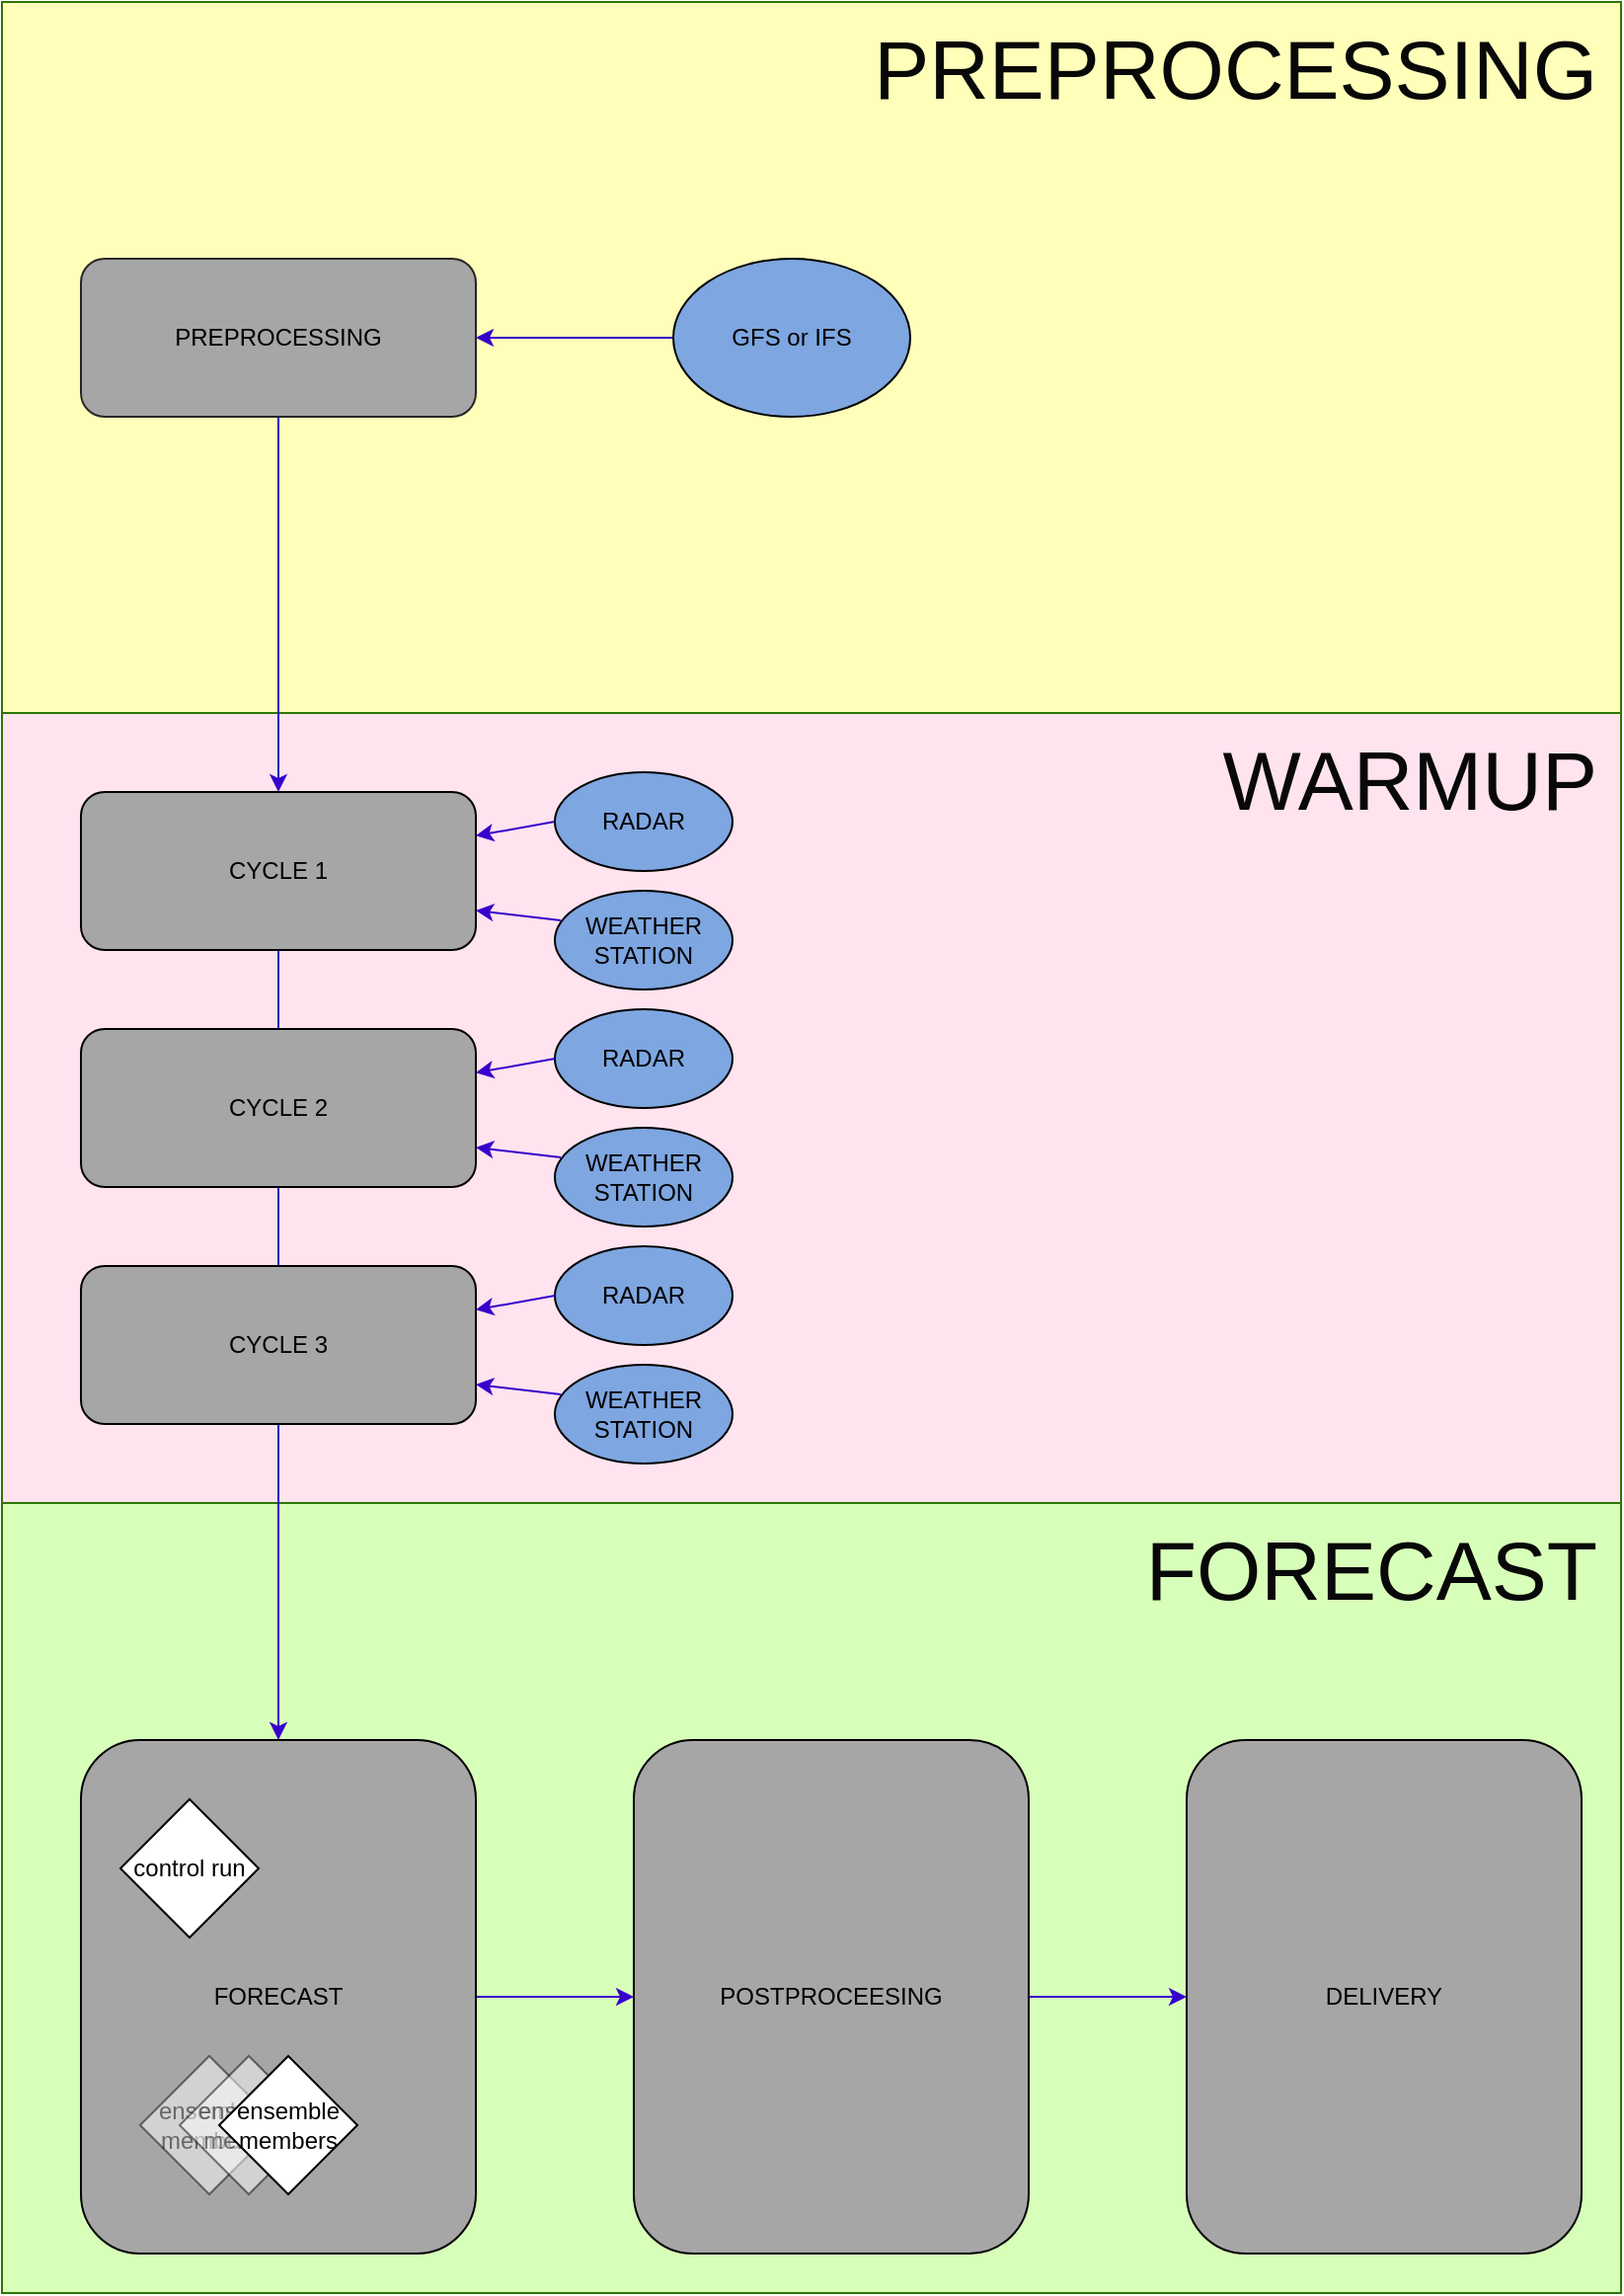 <mxfile version="23.0.2" type="device">
  <diagram id="C5RBs43oDa-KdzZeNtuy" name="Page-1">
    <mxGraphModel dx="2074" dy="769" grid="1" gridSize="10" guides="1" tooltips="1" connect="1" arrows="1" fold="1" page="1" pageScale="1" pageWidth="827" pageHeight="1169" math="0" shadow="0">
      <root>
        <mxCell id="WIyWlLk6GJQsqaUBKTNV-0" />
        <mxCell id="WIyWlLk6GJQsqaUBKTNV-1" parent="WIyWlLk6GJQsqaUBKTNV-0" />
        <mxCell id="-Y4NL7N33n5HOlIcbGTQ-38" value="" style="rounded=0;whiteSpace=wrap;html=1;fillColor=#FFFFBA;fontColor=#ffffff;strokeColor=#2D7600;" parent="WIyWlLk6GJQsqaUBKTNV-1" vertex="1">
          <mxGeometry width="820" height="360" as="geometry" />
        </mxCell>
        <mxCell id="-Y4NL7N33n5HOlIcbGTQ-37" value="" style="rounded=0;whiteSpace=wrap;html=1;fillColor=#FFE3EF;fontColor=#ffffff;strokeColor=#2D7600;" parent="WIyWlLk6GJQsqaUBKTNV-1" vertex="1">
          <mxGeometry y="360" width="820" height="400" as="geometry" />
        </mxCell>
        <mxCell id="-Y4NL7N33n5HOlIcbGTQ-36" value="" style="rounded=0;whiteSpace=wrap;html=1;fillColor=#D8FFBA;fontColor=#ffffff;strokeColor=#2D7600;" parent="WIyWlLk6GJQsqaUBKTNV-1" vertex="1">
          <mxGeometry y="760" width="820" height="400" as="geometry" />
        </mxCell>
        <mxCell id="-Y4NL7N33n5HOlIcbGTQ-1" value="" style="edgeStyle=orthogonalEdgeStyle;rounded=0;orthogonalLoop=1;jettySize=auto;html=1;fillColor=#6a00ff;strokeColor=#3700CC;" parent="WIyWlLk6GJQsqaUBKTNV-1" source="WIyWlLk6GJQsqaUBKTNV-3" target="-Y4NL7N33n5HOlIcbGTQ-0" edge="1">
          <mxGeometry relative="1" as="geometry" />
        </mxCell>
        <mxCell id="WIyWlLk6GJQsqaUBKTNV-3" value="PREPROCESSING" style="rounded=1;whiteSpace=wrap;html=1;fontSize=12;glass=0;strokeWidth=1;shadow=0;strokeColor=#262626;fillColor=#A6A6A6;" parent="WIyWlLk6GJQsqaUBKTNV-1" vertex="1">
          <mxGeometry x="40" y="130" width="200" height="80" as="geometry" />
        </mxCell>
        <mxCell id="-Y4NL7N33n5HOlIcbGTQ-3" value="" style="edgeStyle=orthogonalEdgeStyle;rounded=0;orthogonalLoop=1;jettySize=auto;html=1;fillColor=#6a00ff;strokeColor=#3700CC;" parent="WIyWlLk6GJQsqaUBKTNV-1" source="-Y4NL7N33n5HOlIcbGTQ-0" target="-Y4NL7N33n5HOlIcbGTQ-2" edge="1">
          <mxGeometry relative="1" as="geometry" />
        </mxCell>
        <mxCell id="-Y4NL7N33n5HOlIcbGTQ-0" value="CYCLE 1" style="rounded=1;whiteSpace=wrap;html=1;fontSize=12;glass=0;strokeWidth=1;shadow=0;fillColor=#A6A6A6;" parent="WIyWlLk6GJQsqaUBKTNV-1" vertex="1">
          <mxGeometry x="40" y="400" width="200" height="80" as="geometry" />
        </mxCell>
        <mxCell id="-Y4NL7N33n5HOlIcbGTQ-10" value="" style="rounded=0;orthogonalLoop=1;jettySize=auto;html=1;fillColor=#6a00ff;strokeColor=#3700CC;" parent="WIyWlLk6GJQsqaUBKTNV-1" source="-Y4NL7N33n5HOlIcbGTQ-2" target="-Y4NL7N33n5HOlIcbGTQ-9" edge="1">
          <mxGeometry relative="1" as="geometry" />
        </mxCell>
        <mxCell id="-Y4NL7N33n5HOlIcbGTQ-9" value="POSTPROCEESING" style="rounded=1;whiteSpace=wrap;html=1;fontSize=12;glass=0;strokeWidth=1;shadow=0;fillColor=#A6A6A6;" parent="WIyWlLk6GJQsqaUBKTNV-1" vertex="1">
          <mxGeometry x="320" y="880" width="200" height="260" as="geometry" />
        </mxCell>
        <mxCell id="-Y4NL7N33n5HOlIcbGTQ-14" value="" style="rounded=0;orthogonalLoop=1;jettySize=auto;html=1;entryX=0;entryY=0.5;entryDx=0;entryDy=0;exitX=1;exitY=0.5;exitDx=0;exitDy=0;fillColor=#6a00ff;strokeColor=#3700CC;" parent="WIyWlLk6GJQsqaUBKTNV-1" source="-Y4NL7N33n5HOlIcbGTQ-9" target="-Y4NL7N33n5HOlIcbGTQ-39" edge="1">
          <mxGeometry relative="1" as="geometry">
            <mxPoint x="370" y="903" as="sourcePoint" />
            <mxPoint x="600" y="930" as="targetPoint" />
          </mxGeometry>
        </mxCell>
        <mxCell id="-Y4NL7N33n5HOlIcbGTQ-15" value="" style="group;fillColor=none;" parent="WIyWlLk6GJQsqaUBKTNV-1" vertex="1" connectable="0">
          <mxGeometry x="40" y="880" width="200" height="260" as="geometry" />
        </mxCell>
        <mxCell id="-Y4NL7N33n5HOlIcbGTQ-2" value="FORECAST" style="rounded=1;whiteSpace=wrap;html=1;fontSize=12;glass=0;strokeWidth=1;shadow=0;fillColor=#A6A6A6;" parent="-Y4NL7N33n5HOlIcbGTQ-15" vertex="1">
          <mxGeometry width="200" height="260" as="geometry" />
        </mxCell>
        <mxCell id="-Y4NL7N33n5HOlIcbGTQ-5" value="control run" style="rhombus;whiteSpace=wrap;html=1;" parent="-Y4NL7N33n5HOlIcbGTQ-15" vertex="1">
          <mxGeometry x="20" y="30" width="70" height="70" as="geometry" />
        </mxCell>
        <mxCell id="-Y4NL7N33n5HOlIcbGTQ-6" value="ensemble &lt;br&gt;members" style="rhombus;html=1;opacity=50;textOpacity=50;" parent="-Y4NL7N33n5HOlIcbGTQ-15" vertex="1">
          <mxGeometry x="30" y="160" width="70" height="70" as="geometry" />
        </mxCell>
        <mxCell id="-Y4NL7N33n5HOlIcbGTQ-7" value="ensemble&lt;br&gt;&amp;nbsp;members" style="rhombus;html=1;opacity=50;textOpacity=50;" parent="-Y4NL7N33n5HOlIcbGTQ-15" vertex="1">
          <mxGeometry x="50" y="160" width="70" height="70" as="geometry" />
        </mxCell>
        <mxCell id="-Y4NL7N33n5HOlIcbGTQ-8" value="ensemble members" style="rhombus;whiteSpace=wrap;html=1;" parent="-Y4NL7N33n5HOlIcbGTQ-15" vertex="1">
          <mxGeometry x="70" y="160" width="70" height="70" as="geometry" />
        </mxCell>
        <mxCell id="-Y4NL7N33n5HOlIcbGTQ-31" style="rounded=0;orthogonalLoop=1;jettySize=auto;html=1;exitX=0;exitY=0.5;exitDx=0;exitDy=0;entryX=1;entryY=0.5;entryDx=0;entryDy=0;fillColor=#6a00ff;strokeColor=#3700CC;" parent="WIyWlLk6GJQsqaUBKTNV-1" source="-Y4NL7N33n5HOlIcbGTQ-30" target="WIyWlLk6GJQsqaUBKTNV-3" edge="1">
          <mxGeometry relative="1" as="geometry" />
        </mxCell>
        <mxCell id="-Y4NL7N33n5HOlIcbGTQ-30" value="GFS or IFS" style="ellipse;whiteSpace=wrap;html=1;fillColor=#7EA6E0;" parent="WIyWlLk6GJQsqaUBKTNV-1" vertex="1">
          <mxGeometry x="340" y="130" width="120" height="80" as="geometry" />
        </mxCell>
        <mxCell id="-Y4NL7N33n5HOlIcbGTQ-34" style="rounded=0;orthogonalLoop=1;jettySize=auto;html=1;exitX=0;exitY=0.5;exitDx=0;exitDy=0;fillColor=#6a00ff;strokeColor=#3700CC;" parent="WIyWlLk6GJQsqaUBKTNV-1" source="-Y4NL7N33n5HOlIcbGTQ-32" target="-Y4NL7N33n5HOlIcbGTQ-0" edge="1">
          <mxGeometry relative="1" as="geometry" />
        </mxCell>
        <mxCell id="-Y4NL7N33n5HOlIcbGTQ-32" value="RADAR" style="ellipse;whiteSpace=wrap;html=1;fillColor=#7EA6E0;" parent="WIyWlLk6GJQsqaUBKTNV-1" vertex="1">
          <mxGeometry x="280" y="390" width="90" height="50" as="geometry" />
        </mxCell>
        <mxCell id="-Y4NL7N33n5HOlIcbGTQ-35" style="rounded=0;orthogonalLoop=1;jettySize=auto;html=1;exitX=0.033;exitY=0.3;exitDx=0;exitDy=0;entryX=1;entryY=0.75;entryDx=0;entryDy=0;fillColor=#6a00ff;strokeColor=#3700CC;exitPerimeter=0;" parent="WIyWlLk6GJQsqaUBKTNV-1" source="-Y4NL7N33n5HOlIcbGTQ-33" target="-Y4NL7N33n5HOlIcbGTQ-0" edge="1">
          <mxGeometry relative="1" as="geometry" />
        </mxCell>
        <mxCell id="-Y4NL7N33n5HOlIcbGTQ-33" value="WEATHER STATION" style="ellipse;whiteSpace=wrap;html=1;fillColor=#7EA6E0;" parent="WIyWlLk6GJQsqaUBKTNV-1" vertex="1">
          <mxGeometry x="280" y="450" width="90" height="50" as="geometry" />
        </mxCell>
        <mxCell id="-Y4NL7N33n5HOlIcbGTQ-39" value="DELIVERY" style="rounded=1;whiteSpace=wrap;html=1;fontSize=12;glass=0;strokeWidth=1;shadow=0;fillColor=#A6A6A6;" parent="WIyWlLk6GJQsqaUBKTNV-1" vertex="1">
          <mxGeometry x="600" y="880" width="200" height="260" as="geometry" />
        </mxCell>
        <mxCell id="-Y4NL7N33n5HOlIcbGTQ-41" value="WARMUP" style="text;html=1;align=right;verticalAlign=middle;whiteSpace=wrap;rounded=0;fontColor=#080808;fontSize=42;" parent="WIyWlLk6GJQsqaUBKTNV-1" vertex="1">
          <mxGeometry x="580" y="380" width="230" height="30" as="geometry" />
        </mxCell>
        <mxCell id="-Y4NL7N33n5HOlIcbGTQ-42" value="RADAR" style="ellipse;whiteSpace=wrap;html=1;fillColor=#7EA6E0;" parent="WIyWlLk6GJQsqaUBKTNV-1" vertex="1">
          <mxGeometry x="280" y="510" width="90" height="50" as="geometry" />
        </mxCell>
        <mxCell id="-Y4NL7N33n5HOlIcbGTQ-43" value="CYCLE 2" style="rounded=1;whiteSpace=wrap;html=1;fontSize=12;glass=0;strokeWidth=1;shadow=0;fillColor=#A6A6A6;" parent="WIyWlLk6GJQsqaUBKTNV-1" vertex="1">
          <mxGeometry x="40" y="520" width="200" height="80" as="geometry" />
        </mxCell>
        <mxCell id="-Y4NL7N33n5HOlIcbGTQ-44" style="rounded=0;orthogonalLoop=1;jettySize=auto;html=1;exitX=0;exitY=0.5;exitDx=0;exitDy=0;fillColor=#6a00ff;strokeColor=#3700CC;" parent="WIyWlLk6GJQsqaUBKTNV-1" source="-Y4NL7N33n5HOlIcbGTQ-42" target="-Y4NL7N33n5HOlIcbGTQ-43" edge="1">
          <mxGeometry relative="1" as="geometry" />
        </mxCell>
        <mxCell id="-Y4NL7N33n5HOlIcbGTQ-45" style="rounded=0;orthogonalLoop=1;jettySize=auto;html=1;exitX=0.033;exitY=0.3;exitDx=0;exitDy=0;entryX=1;entryY=0.75;entryDx=0;entryDy=0;fillColor=#6a00ff;strokeColor=#3700CC;exitPerimeter=0;" parent="WIyWlLk6GJQsqaUBKTNV-1" source="-Y4NL7N33n5HOlIcbGTQ-46" target="-Y4NL7N33n5HOlIcbGTQ-43" edge="1">
          <mxGeometry relative="1" as="geometry" />
        </mxCell>
        <mxCell id="-Y4NL7N33n5HOlIcbGTQ-46" value="WEATHER STATION" style="ellipse;whiteSpace=wrap;html=1;fillColor=#7EA6E0;" parent="WIyWlLk6GJQsqaUBKTNV-1" vertex="1">
          <mxGeometry x="280" y="570" width="90" height="50" as="geometry" />
        </mxCell>
        <mxCell id="-Y4NL7N33n5HOlIcbGTQ-47" value="RADAR" style="ellipse;whiteSpace=wrap;html=1;fillColor=#7EA6E0;" parent="WIyWlLk6GJQsqaUBKTNV-1" vertex="1">
          <mxGeometry x="280" y="630" width="90" height="50" as="geometry" />
        </mxCell>
        <mxCell id="-Y4NL7N33n5HOlIcbGTQ-48" value="CYCLE 3" style="rounded=1;whiteSpace=wrap;html=1;fontSize=12;glass=0;strokeWidth=1;shadow=0;fillColor=#A6A6A6;" parent="WIyWlLk6GJQsqaUBKTNV-1" vertex="1">
          <mxGeometry x="40" y="640" width="200" height="80" as="geometry" />
        </mxCell>
        <mxCell id="-Y4NL7N33n5HOlIcbGTQ-49" style="rounded=0;orthogonalLoop=1;jettySize=auto;html=1;exitX=0;exitY=0.5;exitDx=0;exitDy=0;fillColor=#6a00ff;strokeColor=#3700CC;" parent="WIyWlLk6GJQsqaUBKTNV-1" source="-Y4NL7N33n5HOlIcbGTQ-47" target="-Y4NL7N33n5HOlIcbGTQ-48" edge="1">
          <mxGeometry relative="1" as="geometry" />
        </mxCell>
        <mxCell id="-Y4NL7N33n5HOlIcbGTQ-50" style="rounded=0;orthogonalLoop=1;jettySize=auto;html=1;exitX=0.033;exitY=0.3;exitDx=0;exitDy=0;entryX=1;entryY=0.75;entryDx=0;entryDy=0;fillColor=#6a00ff;strokeColor=#3700CC;exitPerimeter=0;" parent="WIyWlLk6GJQsqaUBKTNV-1" source="-Y4NL7N33n5HOlIcbGTQ-51" target="-Y4NL7N33n5HOlIcbGTQ-48" edge="1">
          <mxGeometry relative="1" as="geometry" />
        </mxCell>
        <mxCell id="-Y4NL7N33n5HOlIcbGTQ-51" value="WEATHER STATION" style="ellipse;whiteSpace=wrap;html=1;fillColor=#7EA6E0;" parent="WIyWlLk6GJQsqaUBKTNV-1" vertex="1">
          <mxGeometry x="280" y="690" width="90" height="50" as="geometry" />
        </mxCell>
        <mxCell id="-Y4NL7N33n5HOlIcbGTQ-53" value="FORECAST" style="text;html=1;align=right;verticalAlign=middle;whiteSpace=wrap;rounded=0;fontColor=#080808;fontSize=42;" parent="WIyWlLk6GJQsqaUBKTNV-1" vertex="1">
          <mxGeometry x="580" y="780" width="230" height="30" as="geometry" />
        </mxCell>
        <mxCell id="-Y4NL7N33n5HOlIcbGTQ-54" value="PREPROCESSING" style="text;html=1;align=right;verticalAlign=middle;whiteSpace=wrap;rounded=0;fontColor=#080808;fontSize=42;" parent="WIyWlLk6GJQsqaUBKTNV-1" vertex="1">
          <mxGeometry x="580" y="20" width="230" height="30" as="geometry" />
        </mxCell>
      </root>
    </mxGraphModel>
  </diagram>
</mxfile>
